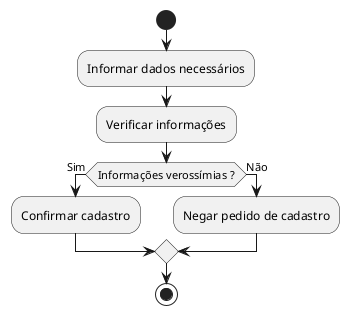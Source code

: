 @startuml
start
:Informar dados necessários;
:Verificar informações;
if (Informações verossímias ?) then (Sim)
    :Confirmar cadastro;
else (Não)
    :Negar pedido de cadastro;
endif
stop
@enduml